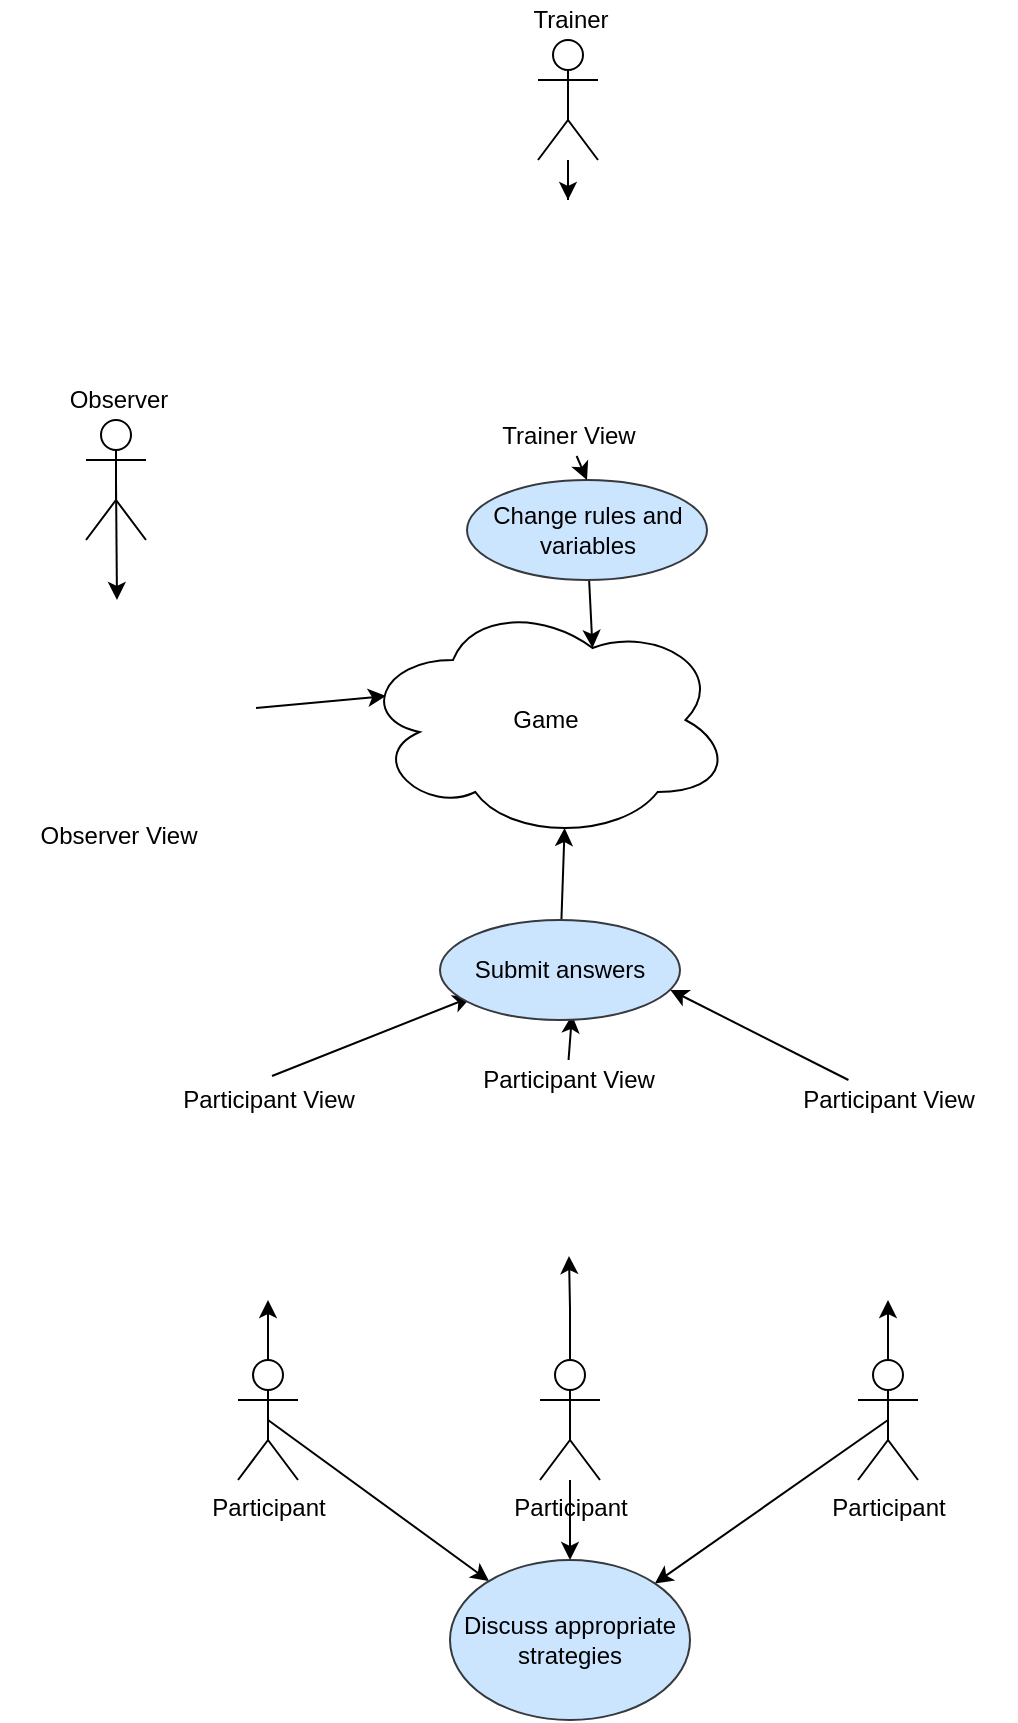 <mxfile version="14.7.3" type="gitlab">
  <diagram id="YPfWMsZu_KI7rD_luidT" name="Page-1">
    <mxGraphModel dx="2031" dy="1261" grid="1" gridSize="10" guides="1" tooltips="1" connect="1" arrows="1" fold="1" page="1" pageScale="1" pageWidth="827" pageHeight="1169" math="0" shadow="0">
      <root>
        <mxCell id="0" />
        <mxCell id="1" parent="0" />
        <mxCell id="YcIGHFmwmNe-XOBfo1X7-4" style="edgeStyle=orthogonalEdgeStyle;rounded=0;orthogonalLoop=1;jettySize=auto;html=1;entryX=0.5;entryY=0;entryDx=0;entryDy=0;" edge="1" parent="1" source="YcIGHFmwmNe-XOBfo1X7-1" target="YcIGHFmwmNe-XOBfo1X7-3">
          <mxGeometry relative="1" as="geometry" />
        </mxCell>
        <mxCell id="YcIGHFmwmNe-XOBfo1X7-12" style="edgeStyle=orthogonalEdgeStyle;rounded=0;orthogonalLoop=1;jettySize=auto;html=1;entryX=0.5;entryY=1;entryDx=0;entryDy=0;" edge="1" parent="1" source="YcIGHFmwmNe-XOBfo1X7-6" target="YcIGHFmwmNe-XOBfo1X7-36">
          <mxGeometry relative="1" as="geometry">
            <mxPoint x="264" y="668" as="targetPoint" />
            <Array as="points" />
          </mxGeometry>
        </mxCell>
        <mxCell id="YcIGHFmwmNe-XOBfo1X7-6" value="Participant" style="shape=umlActor;verticalLabelPosition=bottom;verticalAlign=top;html=1;" vertex="1" parent="1">
          <mxGeometry x="249" y="700" width="30" height="60" as="geometry" />
        </mxCell>
        <mxCell id="YcIGHFmwmNe-XOBfo1X7-11" style="edgeStyle=orthogonalEdgeStyle;rounded=0;orthogonalLoop=1;jettySize=auto;html=1;" edge="1" parent="1" source="YcIGHFmwmNe-XOBfo1X7-7" target="YcIGHFmwmNe-XOBfo1X7-10">
          <mxGeometry relative="1" as="geometry" />
        </mxCell>
        <mxCell id="YcIGHFmwmNe-XOBfo1X7-7" value="Participant" style="shape=umlActor;verticalLabelPosition=bottom;verticalAlign=top;html=1;" vertex="1" parent="1">
          <mxGeometry x="400" y="700" width="30" height="60" as="geometry" />
        </mxCell>
        <mxCell id="YcIGHFmwmNe-XOBfo1X7-20" style="edgeStyle=orthogonalEdgeStyle;rounded=0;orthogonalLoop=1;jettySize=auto;html=1;entryX=0.5;entryY=1;entryDx=0;entryDy=0;" edge="1" parent="1" source="YcIGHFmwmNe-XOBfo1X7-8" target="YcIGHFmwmNe-XOBfo1X7-9">
          <mxGeometry relative="1" as="geometry">
            <mxPoint x="574" y="640" as="targetPoint" />
          </mxGeometry>
        </mxCell>
        <mxCell id="YcIGHFmwmNe-XOBfo1X7-8" value="Participant" style="shape=umlActor;verticalLabelPosition=bottom;verticalAlign=top;html=1;" vertex="1" parent="1">
          <mxGeometry x="559" y="700" width="30" height="60" as="geometry" />
        </mxCell>
        <mxCell id="YcIGHFmwmNe-XOBfo1X7-17" value="" style="group" vertex="1" connectable="0" parent="1">
          <mxGeometry x="363.5" y="550" width="100" height="98" as="geometry" />
        </mxCell>
        <mxCell id="YcIGHFmwmNe-XOBfo1X7-10" value="" style="shape=image;html=1;verticalAlign=top;verticalLabelPosition=bottom;labelBackgroundColor=#ffffff;imageAspect=0;aspect=fixed;image=https://cdn4.iconfinder.com/data/icons/essential-app-1/16/mobile-phone-smart-screen-128.png" vertex="1" parent="YcIGHFmwmNe-XOBfo1X7-17">
          <mxGeometry x="17" y="30" width="68" height="68" as="geometry" />
        </mxCell>
        <mxCell id="YcIGHFmwmNe-XOBfo1X7-16" value="Participant View" style="text;html=1;align=center;verticalAlign=middle;resizable=0;points=[];autosize=1;strokeColor=none;" vertex="1" parent="YcIGHFmwmNe-XOBfo1X7-17">
          <mxGeometry width="100" height="20" as="geometry" />
        </mxCell>
        <mxCell id="YcIGHFmwmNe-XOBfo1X7-19" value="" style="group" vertex="1" connectable="0" parent="1">
          <mxGeometry x="510" y="560" width="128" height="138" as="geometry" />
        </mxCell>
        <mxCell id="YcIGHFmwmNe-XOBfo1X7-9" value="" style="shape=image;html=1;verticalAlign=top;verticalLabelPosition=bottom;labelBackgroundColor=#ffffff;imageAspect=0;aspect=fixed;image=https://cdn2.iconfinder.com/data/icons/picol-vector/32/screen_4to3-128.png" vertex="1" parent="YcIGHFmwmNe-XOBfo1X7-19">
          <mxGeometry x="14" y="10" width="100" height="100" as="geometry" />
        </mxCell>
        <mxCell id="YcIGHFmwmNe-XOBfo1X7-18" value="Participant View" style="text;html=1;align=center;verticalAlign=middle;resizable=0;points=[];autosize=1;strokeColor=none;" vertex="1" parent="YcIGHFmwmNe-XOBfo1X7-19">
          <mxGeometry x="14" width="100" height="20" as="geometry" />
        </mxCell>
        <mxCell id="YcIGHFmwmNe-XOBfo1X7-22" value="" style="group" vertex="1" connectable="0" parent="1">
          <mxGeometry x="350" y="120" width="128" height="128" as="geometry" />
        </mxCell>
        <mxCell id="YcIGHFmwmNe-XOBfo1X7-3" value="" style="shape=image;html=1;verticalAlign=top;verticalLabelPosition=bottom;labelBackgroundColor=#ffffff;imageAspect=0;aspect=fixed;image=https://cdn4.iconfinder.com/data/icons/multimedia-75/512/multimedia-37-128.png" vertex="1" parent="YcIGHFmwmNe-XOBfo1X7-22">
          <mxGeometry width="128" height="128" as="geometry" />
        </mxCell>
        <mxCell id="YcIGHFmwmNe-XOBfo1X7-21" value="Trainer View" style="text;html=1;align=center;verticalAlign=middle;resizable=0;points=[];autosize=1;strokeColor=none;" vertex="1" parent="YcIGHFmwmNe-XOBfo1X7-22">
          <mxGeometry x="24" y="108" width="80" height="20" as="geometry" />
        </mxCell>
        <mxCell id="YcIGHFmwmNe-XOBfo1X7-24" value="Game" style="ellipse;shape=cloud;whiteSpace=wrap;html=1;" vertex="1" parent="1">
          <mxGeometry x="310" y="320" width="186" height="120" as="geometry" />
        </mxCell>
        <mxCell id="YcIGHFmwmNe-XOBfo1X7-26" style="rounded=0;orthogonalLoop=1;jettySize=auto;html=1;entryX=0.55;entryY=0.95;entryDx=0;entryDy=0;entryPerimeter=0;endArrow=classic;endFill=1;startArrow=none;" edge="1" parent="1" source="YcIGHFmwmNe-XOBfo1X7-38" target="YcIGHFmwmNe-XOBfo1X7-24">
          <mxGeometry relative="1" as="geometry">
            <mxPoint x="314.759" y="500" as="sourcePoint" />
            <mxPoint x="364.18" y="422.4" as="targetPoint" />
          </mxGeometry>
        </mxCell>
        <mxCell id="YcIGHFmwmNe-XOBfo1X7-30" style="edgeStyle=none;rounded=0;orthogonalLoop=1;jettySize=auto;html=1;entryX=0.5;entryY=0.5;entryDx=0;entryDy=0;entryPerimeter=0;endArrow=none;endFill=0;startArrow=classic;startFill=1;" edge="1" parent="1" source="YcIGHFmwmNe-XOBfo1X7-29" target="YcIGHFmwmNe-XOBfo1X7-6">
          <mxGeometry relative="1" as="geometry" />
        </mxCell>
        <mxCell id="YcIGHFmwmNe-XOBfo1X7-31" style="edgeStyle=none;rounded=0;orthogonalLoop=1;jettySize=auto;html=1;endArrow=none;endFill=0;startArrow=classic;startFill=1;" edge="1" parent="1" source="YcIGHFmwmNe-XOBfo1X7-29" target="YcIGHFmwmNe-XOBfo1X7-7">
          <mxGeometry relative="1" as="geometry" />
        </mxCell>
        <mxCell id="YcIGHFmwmNe-XOBfo1X7-32" style="edgeStyle=none;rounded=0;orthogonalLoop=1;jettySize=auto;html=1;exitX=1;exitY=0;exitDx=0;exitDy=0;entryX=0.5;entryY=0.5;entryDx=0;entryDy=0;entryPerimeter=0;endArrow=none;endFill=0;startArrow=classic;startFill=1;" edge="1" parent="1" source="YcIGHFmwmNe-XOBfo1X7-29" target="YcIGHFmwmNe-XOBfo1X7-8">
          <mxGeometry relative="1" as="geometry" />
        </mxCell>
        <mxCell id="YcIGHFmwmNe-XOBfo1X7-29" value="Discuss appropriate strategies" style="ellipse;whiteSpace=wrap;html=1;fillColor=#cce5ff;strokeColor=#36393d;" vertex="1" parent="1">
          <mxGeometry x="355" y="800" width="120" height="80" as="geometry" />
        </mxCell>
        <mxCell id="YcIGHFmwmNe-XOBfo1X7-34" value="" style="group" vertex="1" connectable="0" parent="1">
          <mxGeometry x="390" y="20" width="50" height="80" as="geometry" />
        </mxCell>
        <mxCell id="YcIGHFmwmNe-XOBfo1X7-1" value="" style="shape=umlActor;verticalLabelPosition=bottom;verticalAlign=top;html=1;" vertex="1" parent="YcIGHFmwmNe-XOBfo1X7-34">
          <mxGeometry x="9" y="20" width="30" height="60" as="geometry" />
        </mxCell>
        <mxCell id="YcIGHFmwmNe-XOBfo1X7-33" value="Trainer" style="text;html=1;align=center;verticalAlign=middle;resizable=0;points=[];autosize=1;strokeColor=none;" vertex="1" parent="YcIGHFmwmNe-XOBfo1X7-34">
          <mxGeometry width="50" height="20" as="geometry" />
        </mxCell>
        <mxCell id="YcIGHFmwmNe-XOBfo1X7-35" value="" style="group" vertex="1" connectable="0" parent="1">
          <mxGeometry x="200" y="560" width="128" height="138" as="geometry" />
        </mxCell>
        <mxCell id="YcIGHFmwmNe-XOBfo1X7-36" value="" style="shape=image;html=1;verticalAlign=top;verticalLabelPosition=bottom;labelBackgroundColor=#ffffff;imageAspect=0;aspect=fixed;image=https://cdn2.iconfinder.com/data/icons/picol-vector/32/screen_4to3-128.png" vertex="1" parent="YcIGHFmwmNe-XOBfo1X7-35">
          <mxGeometry x="14" y="10" width="100" height="100" as="geometry" />
        </mxCell>
        <mxCell id="YcIGHFmwmNe-XOBfo1X7-37" value="Participant View" style="text;html=1;align=center;verticalAlign=middle;resizable=0;points=[];autosize=1;strokeColor=none;" vertex="1" parent="YcIGHFmwmNe-XOBfo1X7-35">
          <mxGeometry x="14" width="100" height="20" as="geometry" />
        </mxCell>
        <mxCell id="YcIGHFmwmNe-XOBfo1X7-39" value="" style="rounded=0;orthogonalLoop=1;jettySize=auto;html=1;entryX=0.13;entryY=0.77;entryDx=0;entryDy=0;entryPerimeter=0;endArrow=classic;endFill=1;exitX=0.52;exitY=-0.1;exitDx=0;exitDy=0;exitPerimeter=0;" edge="1" parent="1" source="YcIGHFmwmNe-XOBfo1X7-37" target="YcIGHFmwmNe-XOBfo1X7-38">
          <mxGeometry relative="1" as="geometry">
            <mxPoint x="266" y="558" as="sourcePoint" />
            <mxPoint x="334.18" y="412.4" as="targetPoint" />
          </mxGeometry>
        </mxCell>
        <mxCell id="YcIGHFmwmNe-XOBfo1X7-40" value="" style="rounded=0;orthogonalLoop=1;jettySize=auto;html=1;entryX=0.55;entryY=0.95;entryDx=0;entryDy=0;entryPerimeter=0;endArrow=classic;endFill=1;" edge="1" parent="1" source="YcIGHFmwmNe-XOBfo1X7-16" target="YcIGHFmwmNe-XOBfo1X7-38">
          <mxGeometry relative="1" as="geometry">
            <mxPoint x="413.405" y="550" as="sourcePoint" />
            <mxPoint x="412.3" y="434" as="targetPoint" />
          </mxGeometry>
        </mxCell>
        <mxCell id="YcIGHFmwmNe-XOBfo1X7-38" value="Submit answers" style="ellipse;whiteSpace=wrap;html=1;fillColor=#cce5ff;strokeColor=#36393d;" vertex="1" parent="1">
          <mxGeometry x="350" y="480" width="120" height="50" as="geometry" />
        </mxCell>
        <mxCell id="YcIGHFmwmNe-XOBfo1X7-41" value="" style="rounded=0;orthogonalLoop=1;jettySize=auto;html=1;entryX=0.96;entryY=0.7;entryDx=0;entryDy=0;entryPerimeter=0;endArrow=classic;endFill=1;" edge="1" parent="1" source="YcIGHFmwmNe-XOBfo1X7-18" target="YcIGHFmwmNe-XOBfo1X7-38">
          <mxGeometry relative="1" as="geometry">
            <mxPoint x="568.853" y="560" as="sourcePoint" />
            <mxPoint x="488.56" y="404" as="targetPoint" />
          </mxGeometry>
        </mxCell>
        <mxCell id="YcIGHFmwmNe-XOBfo1X7-44" style="edgeStyle=none;rounded=0;orthogonalLoop=1;jettySize=auto;html=1;entryX=0.625;entryY=0.2;entryDx=0;entryDy=0;entryPerimeter=0;endArrow=classic;endFill=1;" edge="1" parent="1" source="YcIGHFmwmNe-XOBfo1X7-42" target="YcIGHFmwmNe-XOBfo1X7-24">
          <mxGeometry relative="1" as="geometry" />
        </mxCell>
        <mxCell id="YcIGHFmwmNe-XOBfo1X7-42" value="Change rules and variables" style="ellipse;whiteSpace=wrap;html=1;fillColor=#cce5ff;strokeColor=#36393d;" vertex="1" parent="1">
          <mxGeometry x="363.5" y="260" width="120" height="50" as="geometry" />
        </mxCell>
        <mxCell id="YcIGHFmwmNe-XOBfo1X7-43" style="edgeStyle=none;rounded=0;orthogonalLoop=1;jettySize=auto;html=1;entryX=0.5;entryY=0;entryDx=0;entryDy=0;endArrow=classic;endFill=1;" edge="1" parent="1" source="YcIGHFmwmNe-XOBfo1X7-21" target="YcIGHFmwmNe-XOBfo1X7-42">
          <mxGeometry relative="1" as="geometry" />
        </mxCell>
        <mxCell id="YcIGHFmwmNe-XOBfo1X7-47" value="Observer View" style="text;html=1;align=center;verticalAlign=middle;resizable=0;points=[];autosize=1;strokeColor=none;" vertex="1" parent="1">
          <mxGeometry x="144" y="428" width="90" height="20" as="geometry" />
        </mxCell>
        <mxCell id="YcIGHFmwmNe-XOBfo1X7-48" value="" style="group" vertex="1" connectable="0" parent="1">
          <mxGeometry x="164" y="210" width="60" height="80" as="geometry" />
        </mxCell>
        <mxCell id="YcIGHFmwmNe-XOBfo1X7-49" value="" style="shape=umlActor;verticalLabelPosition=bottom;verticalAlign=top;html=1;" vertex="1" parent="YcIGHFmwmNe-XOBfo1X7-48">
          <mxGeometry x="9" y="20" width="30" height="60" as="geometry" />
        </mxCell>
        <mxCell id="YcIGHFmwmNe-XOBfo1X7-50" value="Observer" style="text;html=1;align=center;verticalAlign=middle;resizable=0;points=[];autosize=1;strokeColor=none;" vertex="1" parent="YcIGHFmwmNe-XOBfo1X7-48">
          <mxGeometry x="-10" width="70" height="20" as="geometry" />
        </mxCell>
        <mxCell id="YcIGHFmwmNe-XOBfo1X7-51" style="edgeStyle=none;rounded=0;orthogonalLoop=1;jettySize=auto;html=1;exitX=0.5;exitY=0.5;exitDx=0;exitDy=0;exitPerimeter=0;endArrow=classic;endFill=1;" edge="1" parent="1" source="YcIGHFmwmNe-XOBfo1X7-49">
          <mxGeometry relative="1" as="geometry">
            <mxPoint x="188.484" y="320" as="targetPoint" />
          </mxGeometry>
        </mxCell>
        <mxCell id="YcIGHFmwmNe-XOBfo1X7-53" style="edgeStyle=none;rounded=0;orthogonalLoop=1;jettySize=auto;html=1;startArrow=classic;startFill=1;endArrow=none;endFill=0;exitX=0.07;exitY=0.4;exitDx=0;exitDy=0;exitPerimeter=0;entryX=1;entryY=0.5;entryDx=0;entryDy=0;" edge="1" parent="1" source="YcIGHFmwmNe-XOBfo1X7-24" target="YcIGHFmwmNe-XOBfo1X7-52">
          <mxGeometry relative="1" as="geometry">
            <mxPoint x="270" y="410" as="targetPoint" />
          </mxGeometry>
        </mxCell>
        <mxCell id="YcIGHFmwmNe-XOBfo1X7-52" value="" style="shape=image;html=1;verticalAlign=top;verticalLabelPosition=bottom;labelBackgroundColor=#ffffff;imageAspect=0;aspect=fixed;image=https://cdn4.iconfinder.com/data/icons/multimedia-75/512/multimedia-37-128.png" vertex="1" parent="1">
          <mxGeometry x="130" y="310" width="128" height="128" as="geometry" />
        </mxCell>
      </root>
    </mxGraphModel>
  </diagram>
</mxfile>
